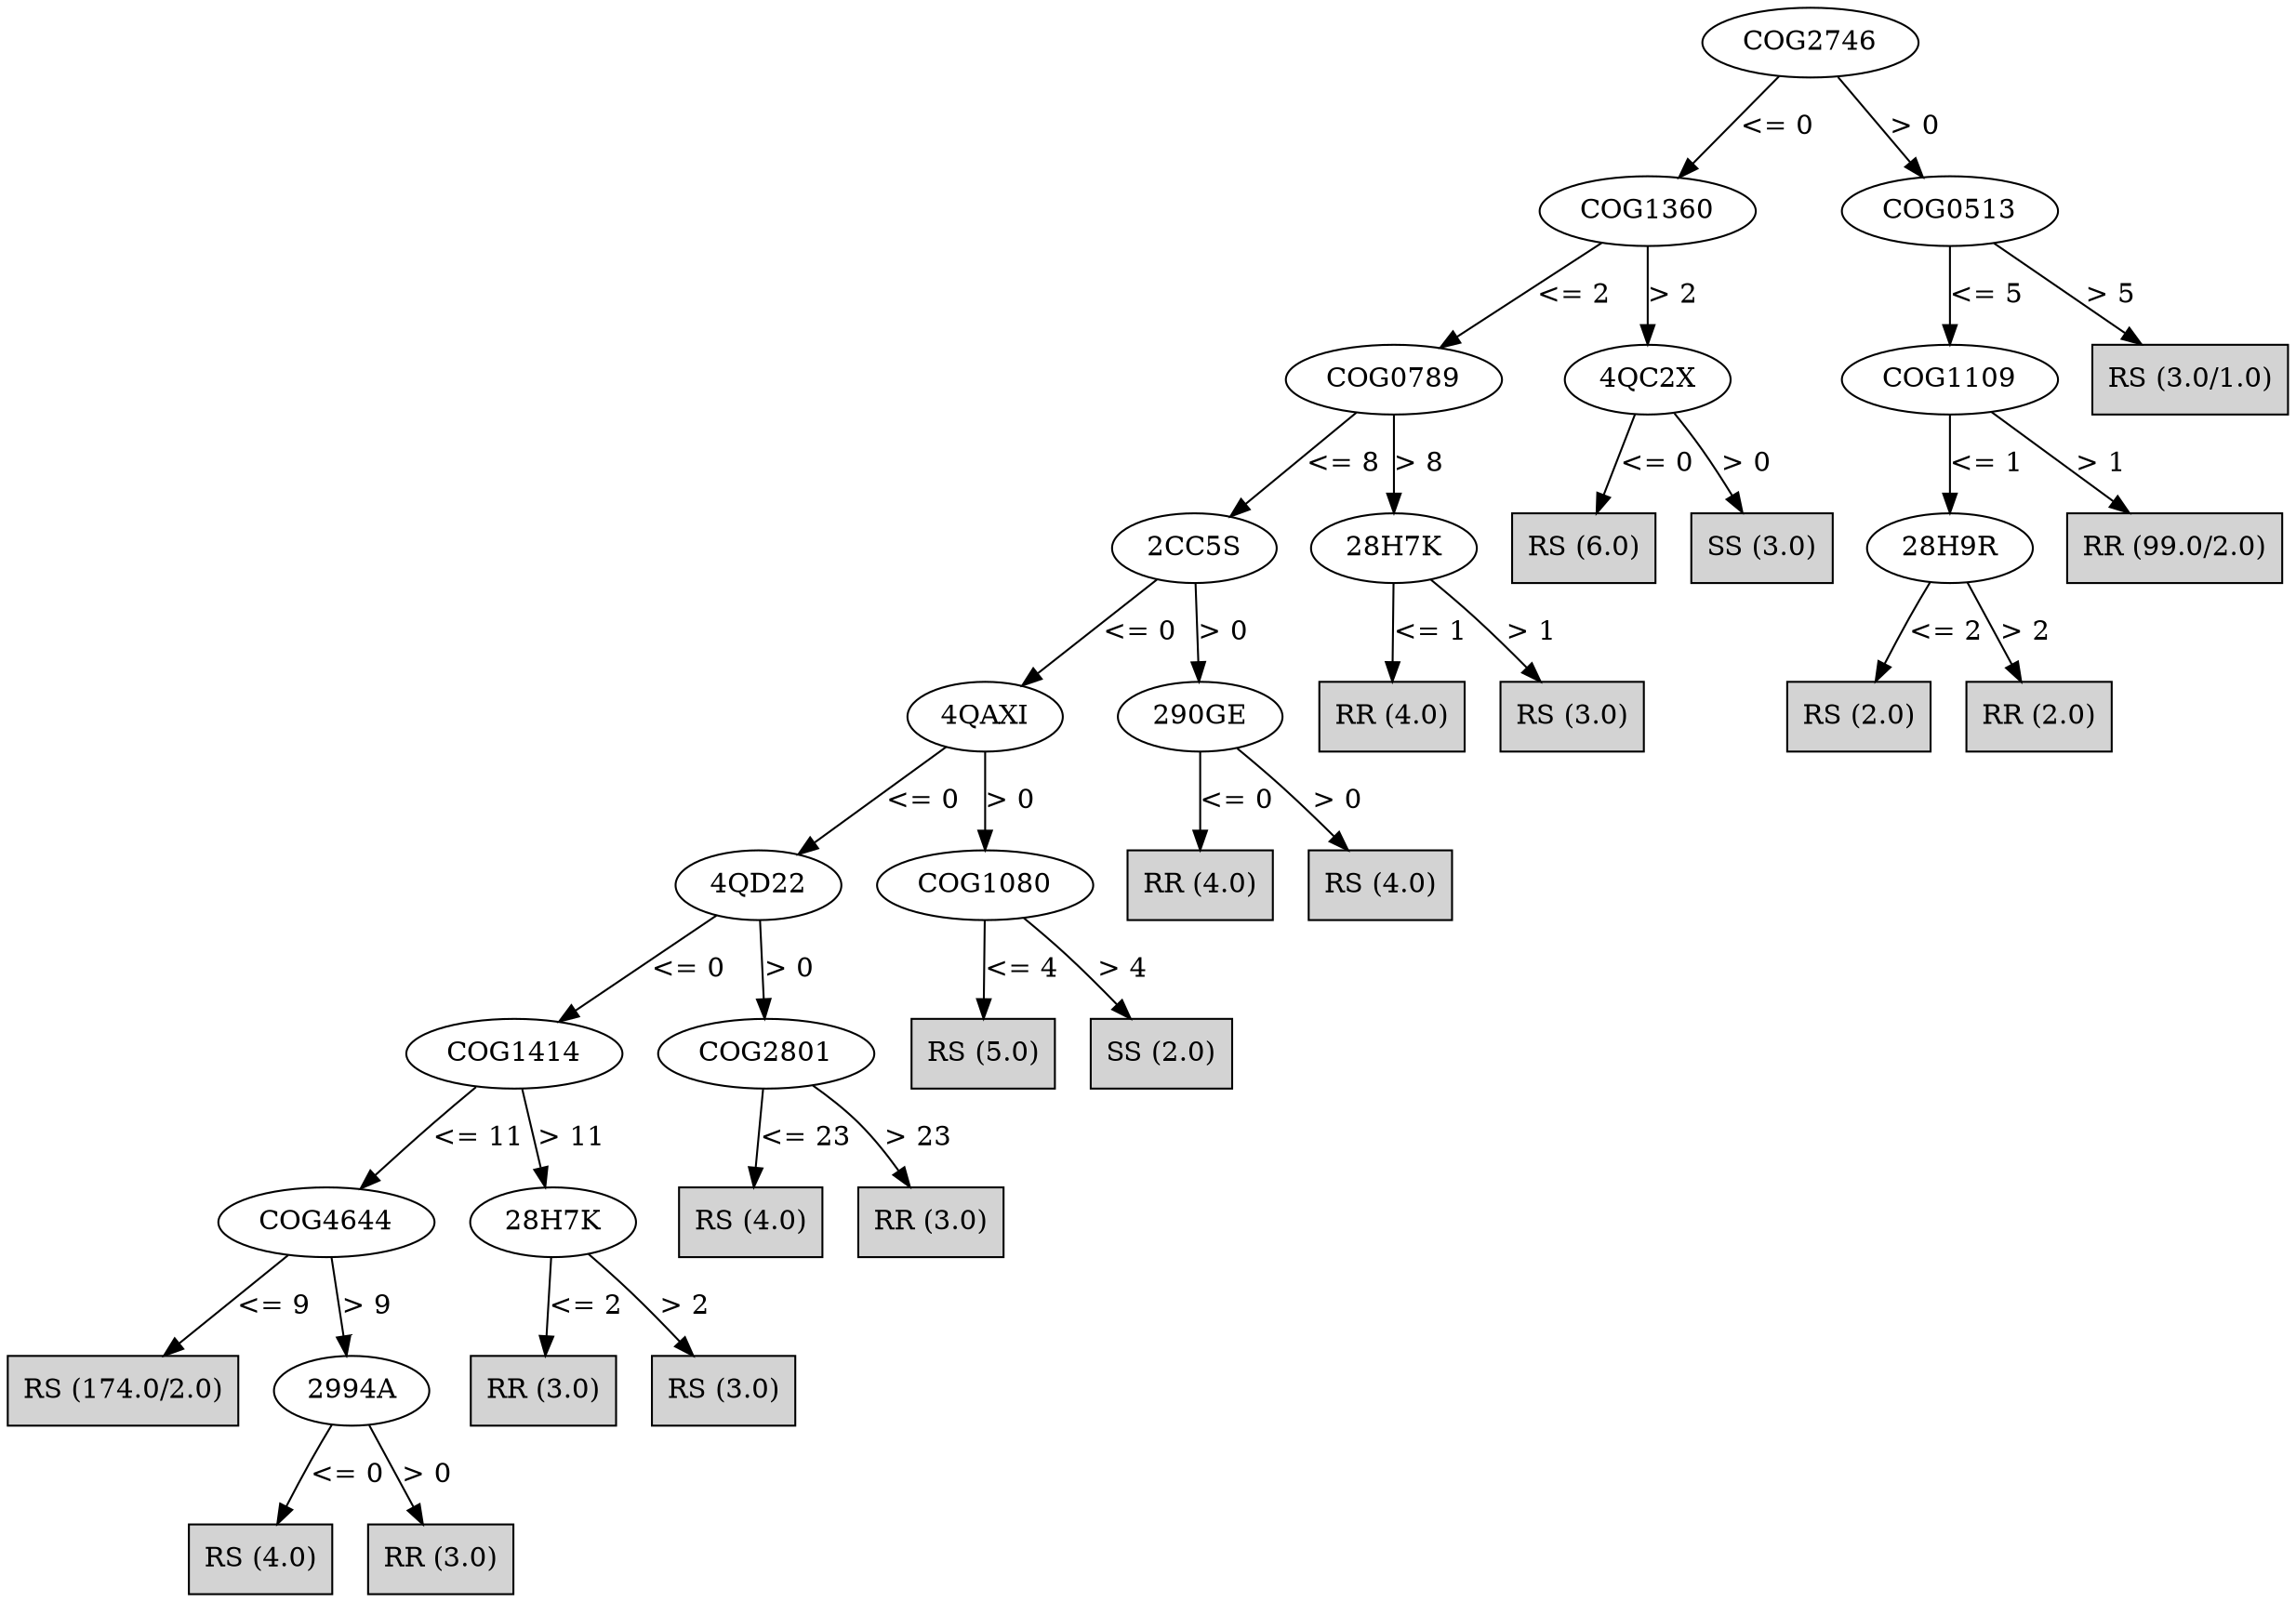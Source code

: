 digraph J48Tree {
N0 [label="COG2746" ]
N0->N1 [label="<= 0"]
N1 [label="COG1360" ]
N1->N2 [label="<= 2"]
N2 [label="COG0789" ]
N2->N3 [label="<= 8"]
N3 [label="2CC5S" ]
N3->N4 [label="<= 0"]
N4 [label="4QAXI" ]
N4->N5 [label="<= 0"]
N5 [label="4QD22" ]
N5->N6 [label="<= 0"]
N6 [label="COG1414" ]
N6->N7 [label="<= 11"]
N7 [label="COG4644" ]
N7->N8 [label="<= 9"]
N8 [label="RS (174.0/2.0)" shape=box style=filled ]
N7->N9 [label="> 9"]
N9 [label="2994A" ]
N9->N10 [label="<= 0"]
N10 [label="RS (4.0)" shape=box style=filled ]
N9->N11 [label="> 0"]
N11 [label="RR (3.0)" shape=box style=filled ]
N6->N12 [label="> 11"]
N12 [label="28H7K" ]
N12->N13 [label="<= 2"]
N13 [label="RR (3.0)" shape=box style=filled ]
N12->N14 [label="> 2"]
N14 [label="RS (3.0)" shape=box style=filled ]
N5->N15 [label="> 0"]
N15 [label="COG2801" ]
N15->N16 [label="<= 23"]
N16 [label="RS (4.0)" shape=box style=filled ]
N15->N17 [label="> 23"]
N17 [label="RR (3.0)" shape=box style=filled ]
N4->N18 [label="> 0"]
N18 [label="COG1080" ]
N18->N19 [label="<= 4"]
N19 [label="RS (5.0)" shape=box style=filled ]
N18->N20 [label="> 4"]
N20 [label="SS (2.0)" shape=box style=filled ]
N3->N21 [label="> 0"]
N21 [label="290GE" ]
N21->N22 [label="<= 0"]
N22 [label="RR (4.0)" shape=box style=filled ]
N21->N23 [label="> 0"]
N23 [label="RS (4.0)" shape=box style=filled ]
N2->N24 [label="> 8"]
N24 [label="28H7K" ]
N24->N25 [label="<= 1"]
N25 [label="RR (4.0)" shape=box style=filled ]
N24->N26 [label="> 1"]
N26 [label="RS (3.0)" shape=box style=filled ]
N1->N27 [label="> 2"]
N27 [label="4QC2X" ]
N27->N28 [label="<= 0"]
N28 [label="RS (6.0)" shape=box style=filled ]
N27->N29 [label="> 0"]
N29 [label="SS (3.0)" shape=box style=filled ]
N0->N30 [label="> 0"]
N30 [label="COG0513" ]
N30->N31 [label="<= 5"]
N31 [label="COG1109" ]
N31->N32 [label="<= 1"]
N32 [label="28H9R" ]
N32->N33 [label="<= 2"]
N33 [label="RS (2.0)" shape=box style=filled ]
N32->N34 [label="> 2"]
N34 [label="RR (2.0)" shape=box style=filled ]
N31->N35 [label="> 1"]
N35 [label="RR (99.0/2.0)" shape=box style=filled ]
N30->N36 [label="> 5"]
N36 [label="RS (3.0/1.0)" shape=box style=filled ]
}

